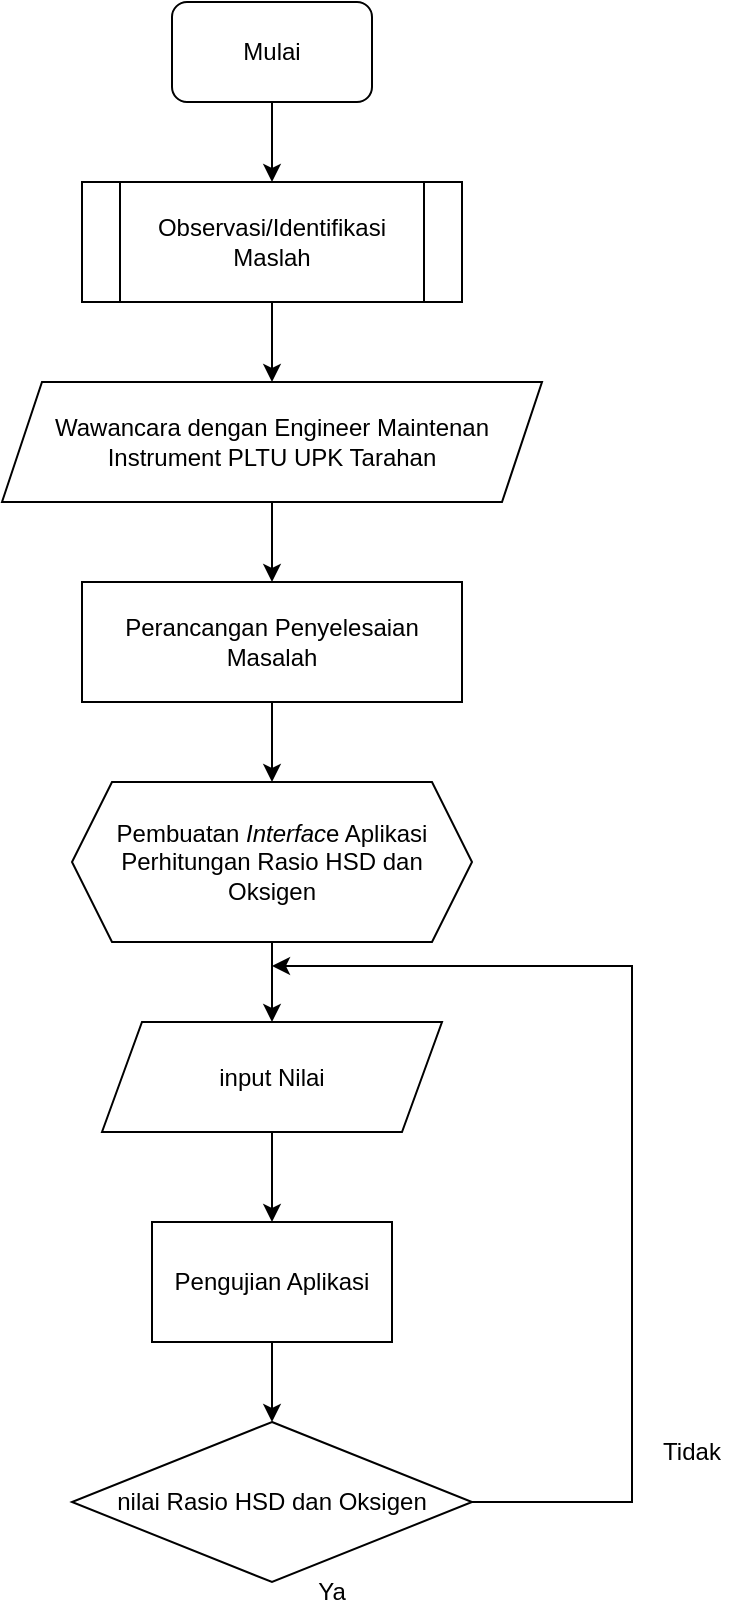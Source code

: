 <mxfile version="15.8.8" type="github">
  <diagram id="7-kRVJ895avAIdvOHoRN" name="Page-1">
    <mxGraphModel dx="862" dy="460" grid="1" gridSize="10" guides="1" tooltips="1" connect="1" arrows="1" fold="1" page="1" pageScale="1" pageWidth="827" pageHeight="1169" math="0" shadow="0">
      <root>
        <mxCell id="0" />
        <mxCell id="1" parent="0" />
        <mxCell id="O9lwM5MHYDnihaas4i8i-5" value="" style="edgeStyle=orthogonalEdgeStyle;rounded=0;orthogonalLoop=1;jettySize=auto;html=1;" edge="1" parent="1" source="O9lwM5MHYDnihaas4i8i-1" target="O9lwM5MHYDnihaas4i8i-2">
          <mxGeometry relative="1" as="geometry" />
        </mxCell>
        <mxCell id="O9lwM5MHYDnihaas4i8i-1" value="Mulai" style="rounded=1;whiteSpace=wrap;html=1;" vertex="1" parent="1">
          <mxGeometry x="150" y="60" width="100" height="50" as="geometry" />
        </mxCell>
        <mxCell id="O9lwM5MHYDnihaas4i8i-11" value="" style="edgeStyle=orthogonalEdgeStyle;rounded=0;orthogonalLoop=1;jettySize=auto;html=1;" edge="1" parent="1" source="O9lwM5MHYDnihaas4i8i-2" target="O9lwM5MHYDnihaas4i8i-4">
          <mxGeometry relative="1" as="geometry" />
        </mxCell>
        <mxCell id="O9lwM5MHYDnihaas4i8i-2" value="Observasi/Identifikasi Maslah" style="shape=process;whiteSpace=wrap;html=1;backgroundOutline=1;" vertex="1" parent="1">
          <mxGeometry x="105" y="150" width="190" height="60" as="geometry" />
        </mxCell>
        <mxCell id="O9lwM5MHYDnihaas4i8i-10" value="" style="edgeStyle=orthogonalEdgeStyle;rounded=0;orthogonalLoop=1;jettySize=auto;html=1;" edge="1" parent="1" source="O9lwM5MHYDnihaas4i8i-3" target="O9lwM5MHYDnihaas4i8i-8">
          <mxGeometry relative="1" as="geometry" />
        </mxCell>
        <mxCell id="O9lwM5MHYDnihaas4i8i-3" value="&lt;span&gt;Perancangan Penyelesaian Masalah&lt;/span&gt;" style="rounded=0;whiteSpace=wrap;html=1;" vertex="1" parent="1">
          <mxGeometry x="105" y="350" width="190" height="60" as="geometry" />
        </mxCell>
        <mxCell id="O9lwM5MHYDnihaas4i8i-9" value="" style="edgeStyle=orthogonalEdgeStyle;rounded=0;orthogonalLoop=1;jettySize=auto;html=1;" edge="1" parent="1" source="O9lwM5MHYDnihaas4i8i-4" target="O9lwM5MHYDnihaas4i8i-3">
          <mxGeometry relative="1" as="geometry" />
        </mxCell>
        <mxCell id="O9lwM5MHYDnihaas4i8i-4" value="Wawancara dengan Engineer Maintenan Instrument PLTU UPK Tarahan" style="shape=parallelogram;perimeter=parallelogramPerimeter;whiteSpace=wrap;html=1;fixedSize=1;" vertex="1" parent="1">
          <mxGeometry x="65" y="250" width="270" height="60" as="geometry" />
        </mxCell>
        <mxCell id="O9lwM5MHYDnihaas4i8i-20" value="" style="edgeStyle=orthogonalEdgeStyle;rounded=0;orthogonalLoop=1;jettySize=auto;html=1;" edge="1" parent="1" source="O9lwM5MHYDnihaas4i8i-8" target="O9lwM5MHYDnihaas4i8i-17">
          <mxGeometry relative="1" as="geometry" />
        </mxCell>
        <mxCell id="O9lwM5MHYDnihaas4i8i-8" value="Pembuatan &lt;i&gt;Interfac&lt;/i&gt;e Aplikasi Perhitungan Rasio HSD dan Oksigen" style="shape=hexagon;perimeter=hexagonPerimeter2;whiteSpace=wrap;html=1;fixedSize=1;" vertex="1" parent="1">
          <mxGeometry x="100" y="450" width="200" height="80" as="geometry" />
        </mxCell>
        <mxCell id="O9lwM5MHYDnihaas4i8i-15" value="" style="edgeStyle=orthogonalEdgeStyle;rounded=0;orthogonalLoop=1;jettySize=auto;html=1;" edge="1" parent="1" source="O9lwM5MHYDnihaas4i8i-12" target="O9lwM5MHYDnihaas4i8i-13">
          <mxGeometry relative="1" as="geometry" />
        </mxCell>
        <mxCell id="O9lwM5MHYDnihaas4i8i-12" value="Pengujian Aplikasi" style="rounded=0;whiteSpace=wrap;html=1;" vertex="1" parent="1">
          <mxGeometry x="140" y="670" width="120" height="60" as="geometry" />
        </mxCell>
        <mxCell id="O9lwM5MHYDnihaas4i8i-16" style="edgeStyle=orthogonalEdgeStyle;rounded=0;orthogonalLoop=1;jettySize=auto;html=1;exitX=1;exitY=0.5;exitDx=0;exitDy=0;" edge="1" parent="1" source="O9lwM5MHYDnihaas4i8i-13">
          <mxGeometry relative="1" as="geometry">
            <mxPoint x="200" y="542" as="targetPoint" />
            <Array as="points">
              <mxPoint x="380" y="810" />
              <mxPoint x="380" y="542" />
            </Array>
          </mxGeometry>
        </mxCell>
        <mxCell id="O9lwM5MHYDnihaas4i8i-13" value="nilai Rasio HSD dan Oksigen" style="rhombus;whiteSpace=wrap;html=1;" vertex="1" parent="1">
          <mxGeometry x="100" y="770" width="200" height="80" as="geometry" />
        </mxCell>
        <mxCell id="O9lwM5MHYDnihaas4i8i-18" value="" style="edgeStyle=orthogonalEdgeStyle;rounded=0;orthogonalLoop=1;jettySize=auto;html=1;" edge="1" parent="1" source="O9lwM5MHYDnihaas4i8i-17" target="O9lwM5MHYDnihaas4i8i-12">
          <mxGeometry relative="1" as="geometry" />
        </mxCell>
        <mxCell id="O9lwM5MHYDnihaas4i8i-17" value="input Nilai" style="shape=parallelogram;perimeter=parallelogramPerimeter;whiteSpace=wrap;html=1;fixedSize=1;" vertex="1" parent="1">
          <mxGeometry x="115" y="570" width="170" height="55" as="geometry" />
        </mxCell>
        <mxCell id="O9lwM5MHYDnihaas4i8i-21" value="Tidak" style="text;html=1;strokeColor=none;fillColor=none;align=center;verticalAlign=middle;whiteSpace=wrap;rounded=0;" vertex="1" parent="1">
          <mxGeometry x="380" y="770" width="60" height="30" as="geometry" />
        </mxCell>
        <mxCell id="O9lwM5MHYDnihaas4i8i-22" value="Ya" style="text;html=1;strokeColor=none;fillColor=none;align=center;verticalAlign=middle;whiteSpace=wrap;rounded=0;" vertex="1" parent="1">
          <mxGeometry x="200" y="840" width="60" height="30" as="geometry" />
        </mxCell>
      </root>
    </mxGraphModel>
  </diagram>
</mxfile>
